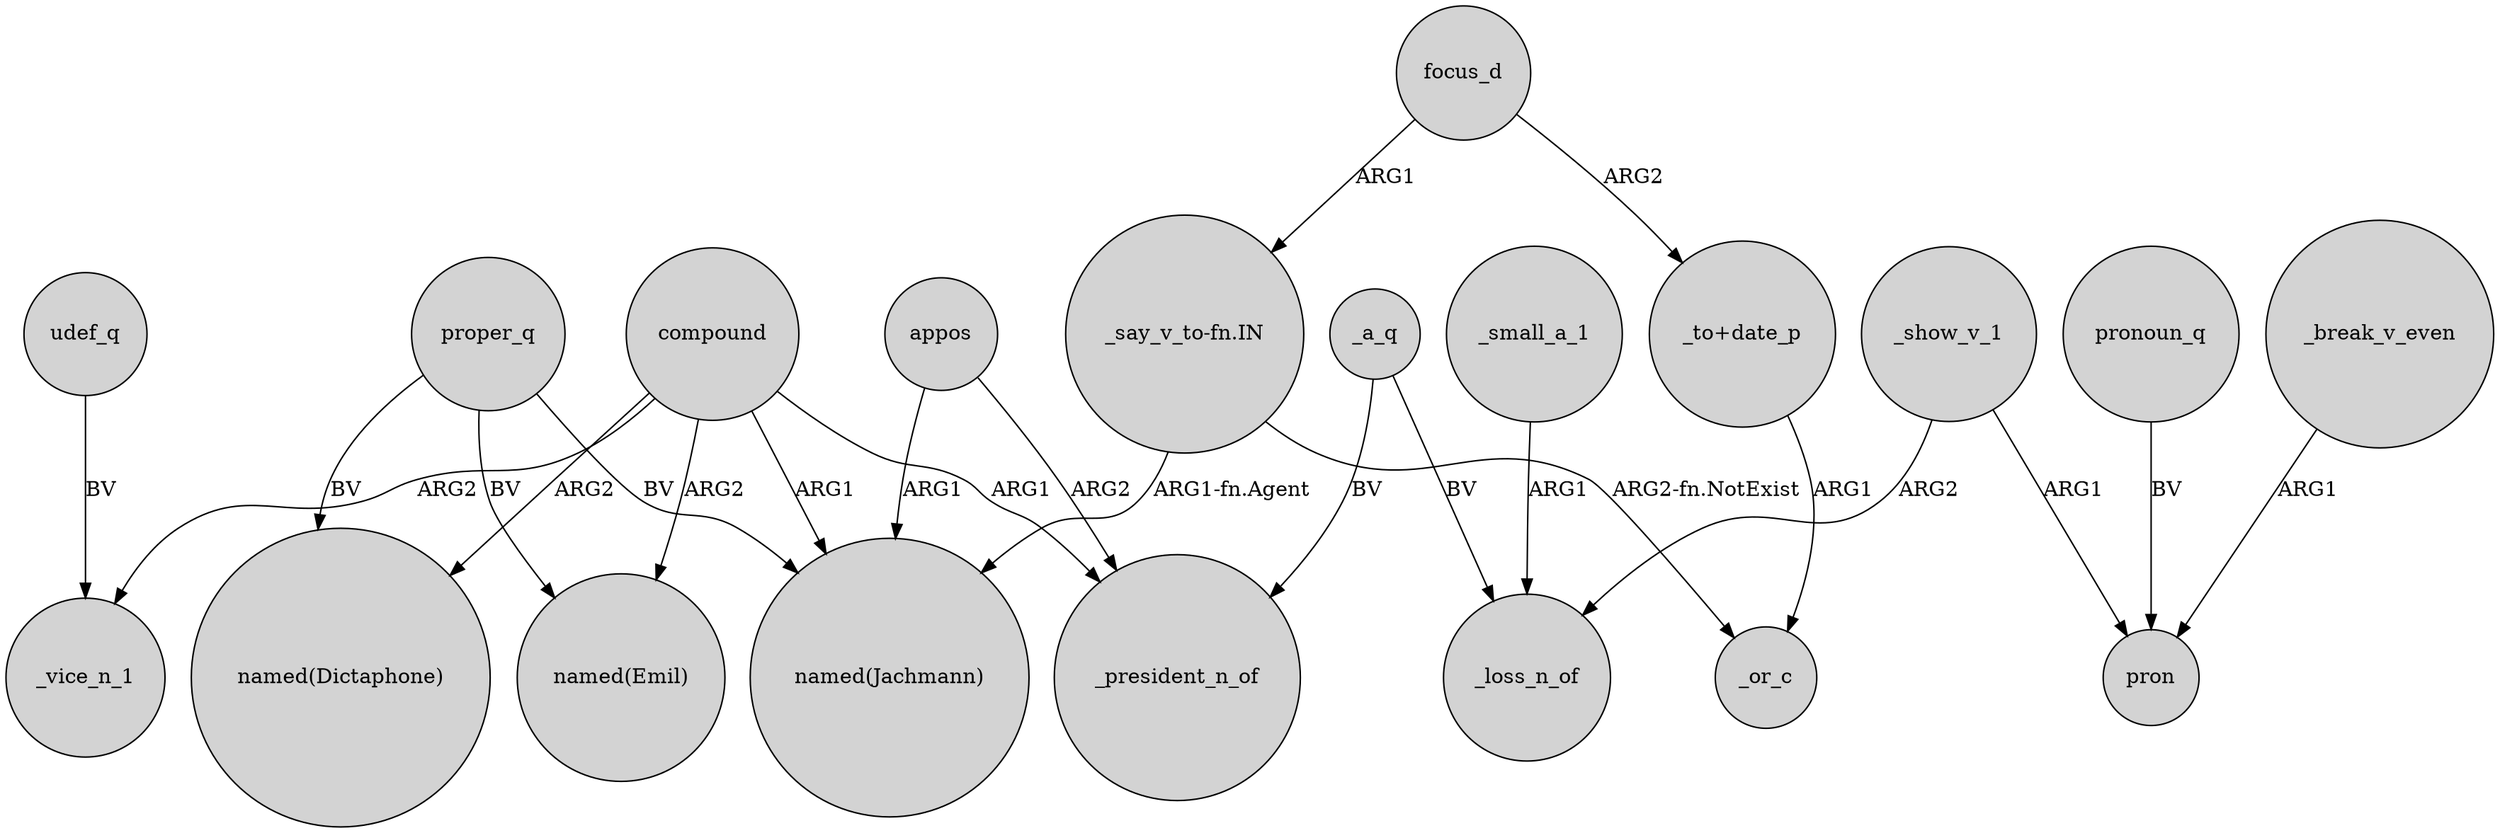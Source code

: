 digraph {
	node [shape=circle style=filled]
	compound -> _vice_n_1 [label=ARG2]
	compound -> "named(Dictaphone)" [label=ARG2]
	_a_q -> _loss_n_of [label=BV]
	proper_q -> "named(Dictaphone)" [label=BV]
	_show_v_1 -> pron [label=ARG1]
	proper_q -> "named(Jachmann)" [label=BV]
	compound -> "named(Emil)" [label=ARG2]
	udef_q -> _vice_n_1 [label=BV]
	appos -> _president_n_of [label=ARG2]
	pronoun_q -> pron [label=BV]
	"_to+date_p" -> _or_c [label=ARG1]
	"_say_v_to-fn.IN" -> "named(Jachmann)" [label="ARG1-fn.Agent"]
	compound -> _president_n_of [label=ARG1]
	appos -> "named(Jachmann)" [label=ARG1]
	_break_v_even -> pron [label=ARG1]
	compound -> "named(Jachmann)" [label=ARG1]
	_small_a_1 -> _loss_n_of [label=ARG1]
	"_say_v_to-fn.IN" -> _or_c [label="ARG2-fn.NotExist"]
	_a_q -> _president_n_of [label=BV]
	focus_d -> "_to+date_p" [label=ARG2]
	proper_q -> "named(Emil)" [label=BV]
	_show_v_1 -> _loss_n_of [label=ARG2]
	focus_d -> "_say_v_to-fn.IN" [label=ARG1]
}
